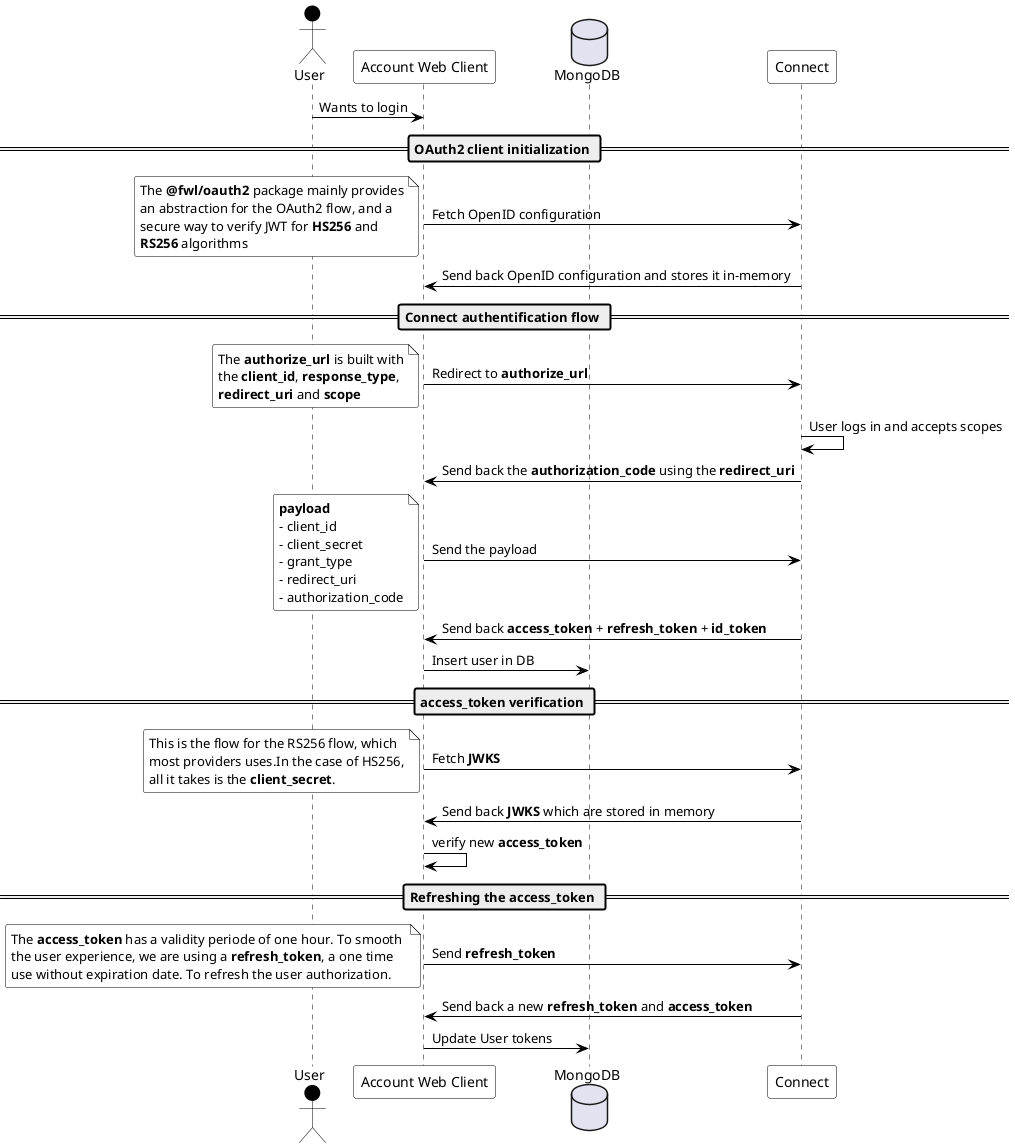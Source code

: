 ' ###############################################################################
' ########### HERE IS THE LIST OF DIAGRAMS USED FOR THE DOCUMENTATION ###########
' ###############################################################################


' ===========================================================
' ======================= OAuth2 flow =======================
' ===========================================================

@startuml

skinparam NoteBackgroundColor #fff
skinparam NoteBorderColor #000

skinparam sequence {
	ArrowColor #000
	ActorBorderColor #000

	LifeLineBorderColor #000
	LifeLineBackgroundColor #000

	ParticipantBorderColor #000
	ParticipantBackgroundColor #fff
	ParticipantFontColor #000

	ActorBackgroundColor #000
	ActorFontColor #000

        NoteBorderColor #000
}

skinparam roundcorner 5

actor User                         as user
participant "Account Web Client"   as account
database MongoDB                   as mongo
participant "Connect"              as connect

user -> account : Wants to login

== OAuth2 client initialization ==

account -> connect : Fetch OpenID configuration
note left
The **@fwl/oauth2** package mainly provides
an abstraction for the OAuth2 flow, and a
secure way to verify JWT for **HS256** and
**RS256** algorithms
end note
connect -> account : Send back OpenID configuration and stores it in-memory

== Connect authentification flow ==

account -> connect : Redirect to **authorize_url**
note left
The **authorize_url** is built with
the **client_id**, **response_type**,
**redirect_uri** and **scope**
end note
connect -> connect : User logs in and accepts scopes
connect -> account : Send back the **authorization_code** using the **redirect_uri**
account -> connect : Send the payload
note left
**payload**
- client_id
- client_secret
- grant_type
- redirect_uri
- authorization_code
end note
connect -> account : Send back **access_token** + **refresh_token** + **id_token**
account -> mongo : Insert user in DB

== access_token verification ==

account -> connect : Fetch **JWKS**
note left
This is the flow for the RS256 flow, which
most providers uses.In the case of HS256,
all it takes is the **client_secret**.
end note
connect -> account : Send back **JWKS** which are stored in memory
account -> account : verify new **access_token**

== Refreshing the access_token ==

account -> connect : Send **refresh_token**
note left
The **access_token** has a validity periode of one hour. To smooth 
the user experience, we are using a **refresh_token**, a one time
use without expiration date. To refresh the user authorization.
end note
connect -> account : Send back a new **refresh_token** and **access_token**
account -> mongo : Update User tokens

@enduml


' =============================================================================
' ======================= Identity commands and queries =======================
' =============================================================================

@startuml

skinparam NoteBackgroundColor #fff
skinparam NoteBorderColor #000

skinparam sequence {
	ArrowColor #000
	ActorBorderColor #000

	LifeLineBorderColor #000
	LifeLineBackgroundColor #000

	ParticipantBorderColor #000
	ParticipantBackgroundColor #fff
	ParticipantFontColor #000

	ActorBackgroundColor #000
	ActorFontColor #000

        NoteBorderColor #000
}

skinparam roundcorner 5

actor User                         as user
participant "Account Web Client"   as account
database MongoDB                   as mongo
participant "Connect"              as connect

== Add new identity ==

user -> account : Input identity value
activate account
account -> mongo : Insert temporary identity with the **insertTemporaryIdentity** command
note left
The command is called with the **user sub**,
the **temporary identity** and a **DB client**.
end note
account -> connect : Trigger the sendIdentityValidationCode query
note left
The query takes a **callbackUrl**, the **identity**
the **localeOverride** and the **userId**.
end note
user -> account : Input verification code
account -> connect : Trigger the checkVerificationCode query
note left
The query is called with the **verification code**
 and the **event id**
end note
account -> mongo : Query back temporary identity and verify expiration date
account -> connect : Trigger the **addIdentityToUser** mutation
note left
The mutation is called with the **user_id**,
identity **value** and **type**.
end note
account -> mongo : Delete temporary identity
deactivate account

== Delete identity ==

account -> connect : Run **removeIdentityFromUser** mutation.
note left
The mutation is called with the **user_id**,
identity **value** and **type**.
end note

== Update identity ==

note over user, connect
The update identity flow is a mix between the two above, starting with the add identity, and delete is the first sequence succeed.
end note

@enduml


' ==============================================================================
' ============================= Fetching User data =============================
' ==============================================================================

@startuml

skinparam NoteBackgroundColor #fff
skinparam NoteBorderColor #000

skinparam sequence {
	ArrowColor #000
	ActorBorderColor #000

	LifeLineBorderColor #000
	LifeLineBackgroundColor #000

	ParticipantBorderColor #000
	ParticipantBackgroundColor #fff
	ParticipantFontColor #000

	ActorBackgroundColor #000
	ActorFontColor #000

        NoteBorderColor #000
}

skinparam roundcorner 5

actor User                         as user
participant "Account Web Client"   as account
database MongoDB                   as mongo
participant "Connect"              as connect
participant "Profile API"          as profile

== Fetching User data ==

account -> connect : Fetch User identities
connect -> account : Send back User identities

opt

account -> profile : Fetch User profile infos
profile -> account : Send back User profile infos

@enduml
